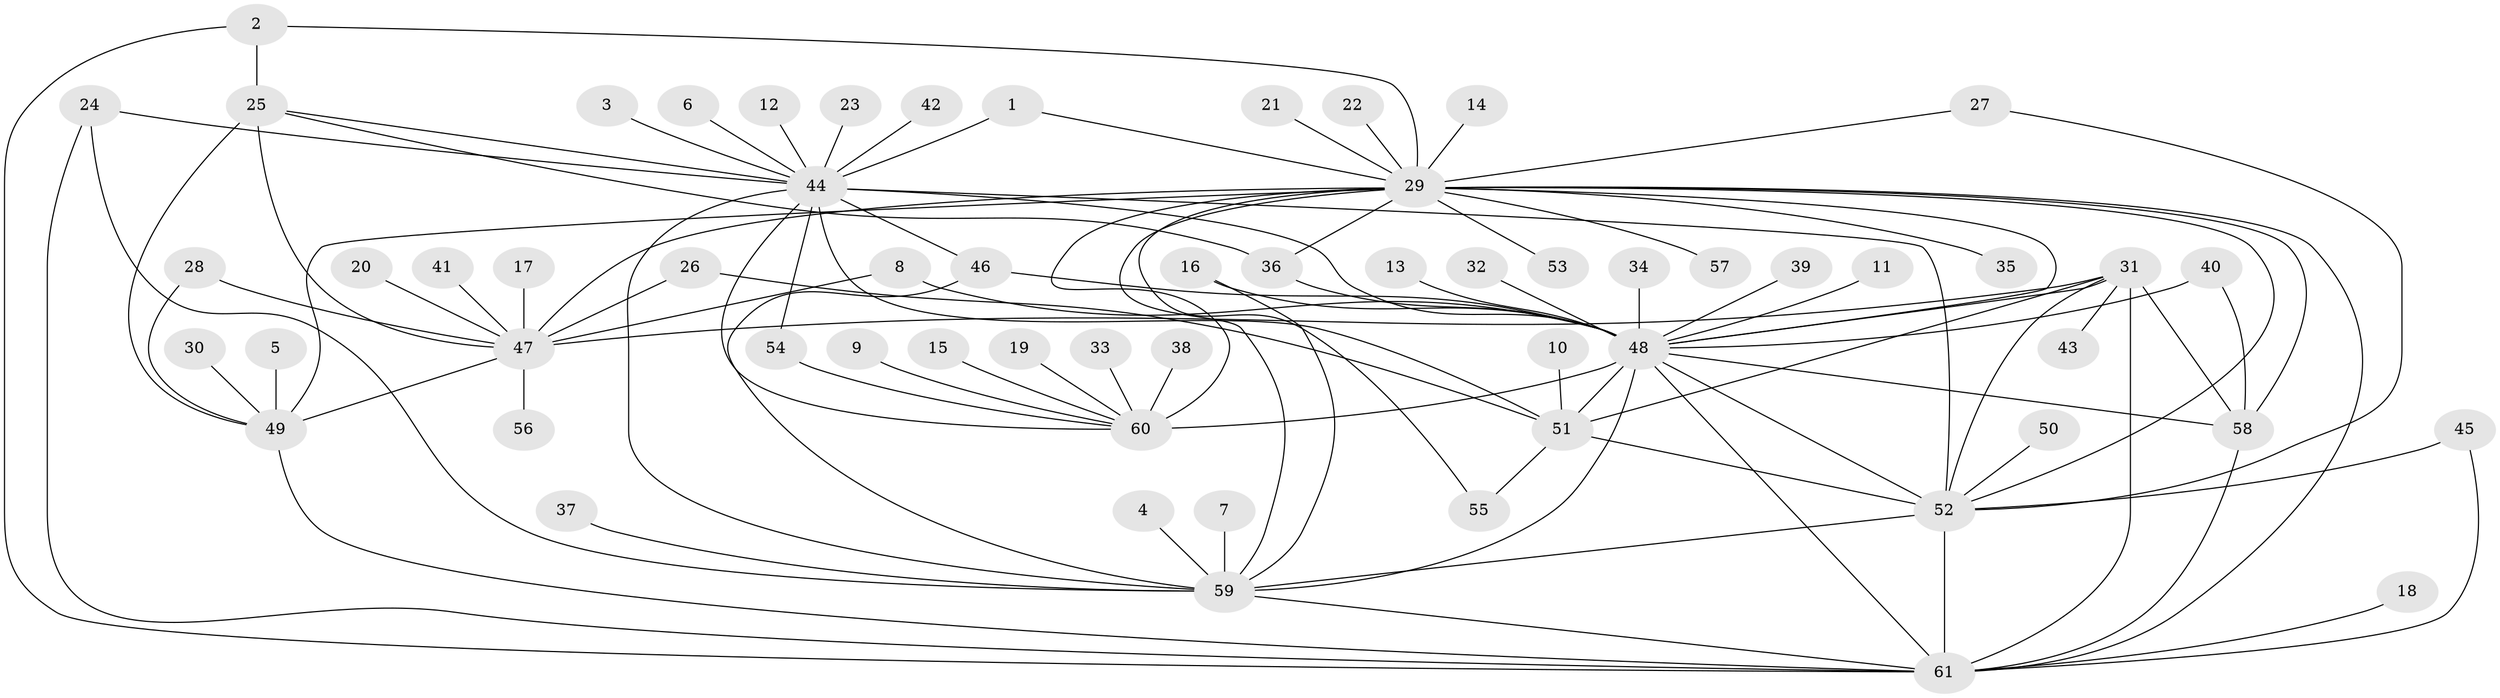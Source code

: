 // original degree distribution, {17: 0.008264462809917356, 3: 0.1652892561983471, 23: 0.008264462809917356, 13: 0.008264462809917356, 5: 0.049586776859504134, 10: 0.008264462809917356, 1: 0.4380165289256198, 4: 0.04132231404958678, 25: 0.008264462809917356, 12: 0.008264462809917356, 8: 0.01652892561983471, 2: 0.19834710743801653, 9: 0.008264462809917356, 7: 0.008264462809917356, 11: 0.008264462809917356, 6: 0.01652892561983471}
// Generated by graph-tools (version 1.1) at 2025/49/03/09/25 03:49:46]
// undirected, 61 vertices, 101 edges
graph export_dot {
graph [start="1"]
  node [color=gray90,style=filled];
  1;
  2;
  3;
  4;
  5;
  6;
  7;
  8;
  9;
  10;
  11;
  12;
  13;
  14;
  15;
  16;
  17;
  18;
  19;
  20;
  21;
  22;
  23;
  24;
  25;
  26;
  27;
  28;
  29;
  30;
  31;
  32;
  33;
  34;
  35;
  36;
  37;
  38;
  39;
  40;
  41;
  42;
  43;
  44;
  45;
  46;
  47;
  48;
  49;
  50;
  51;
  52;
  53;
  54;
  55;
  56;
  57;
  58;
  59;
  60;
  61;
  1 -- 29 [weight=1.0];
  1 -- 44 [weight=2.0];
  2 -- 25 [weight=1.0];
  2 -- 29 [weight=1.0];
  2 -- 61 [weight=1.0];
  3 -- 44 [weight=1.0];
  4 -- 59 [weight=1.0];
  5 -- 49 [weight=1.0];
  6 -- 44 [weight=1.0];
  7 -- 59 [weight=1.0];
  8 -- 47 [weight=1.0];
  8 -- 48 [weight=1.0];
  9 -- 60 [weight=1.0];
  10 -- 51 [weight=1.0];
  11 -- 48 [weight=2.0];
  12 -- 44 [weight=1.0];
  13 -- 48 [weight=1.0];
  14 -- 29 [weight=1.0];
  15 -- 60 [weight=1.0];
  16 -- 48 [weight=1.0];
  16 -- 59 [weight=1.0];
  17 -- 47 [weight=1.0];
  18 -- 61 [weight=1.0];
  19 -- 60 [weight=1.0];
  20 -- 47 [weight=1.0];
  21 -- 29 [weight=1.0];
  22 -- 29 [weight=1.0];
  23 -- 44 [weight=1.0];
  24 -- 44 [weight=1.0];
  24 -- 59 [weight=1.0];
  24 -- 61 [weight=1.0];
  25 -- 36 [weight=1.0];
  25 -- 44 [weight=1.0];
  25 -- 47 [weight=1.0];
  25 -- 49 [weight=2.0];
  26 -- 47 [weight=1.0];
  26 -- 51 [weight=1.0];
  27 -- 29 [weight=1.0];
  27 -- 52 [weight=1.0];
  28 -- 47 [weight=1.0];
  28 -- 49 [weight=1.0];
  29 -- 35 [weight=1.0];
  29 -- 36 [weight=1.0];
  29 -- 47 [weight=2.0];
  29 -- 48 [weight=3.0];
  29 -- 49 [weight=2.0];
  29 -- 52 [weight=1.0];
  29 -- 53 [weight=1.0];
  29 -- 55 [weight=1.0];
  29 -- 57 [weight=1.0];
  29 -- 58 [weight=1.0];
  29 -- 59 [weight=1.0];
  29 -- 60 [weight=1.0];
  29 -- 61 [weight=1.0];
  30 -- 49 [weight=1.0];
  31 -- 43 [weight=1.0];
  31 -- 47 [weight=1.0];
  31 -- 48 [weight=1.0];
  31 -- 51 [weight=1.0];
  31 -- 52 [weight=1.0];
  31 -- 58 [weight=1.0];
  31 -- 61 [weight=1.0];
  32 -- 48 [weight=1.0];
  33 -- 60 [weight=1.0];
  34 -- 48 [weight=1.0];
  36 -- 48 [weight=1.0];
  37 -- 59 [weight=1.0];
  38 -- 60 [weight=1.0];
  39 -- 48 [weight=1.0];
  40 -- 48 [weight=1.0];
  40 -- 58 [weight=1.0];
  41 -- 47 [weight=1.0];
  42 -- 44 [weight=1.0];
  44 -- 46 [weight=1.0];
  44 -- 48 [weight=1.0];
  44 -- 51 [weight=1.0];
  44 -- 52 [weight=1.0];
  44 -- 54 [weight=1.0];
  44 -- 59 [weight=1.0];
  44 -- 60 [weight=1.0];
  45 -- 52 [weight=1.0];
  45 -- 61 [weight=1.0];
  46 -- 48 [weight=1.0];
  46 -- 59 [weight=1.0];
  47 -- 49 [weight=1.0];
  47 -- 56 [weight=1.0];
  48 -- 51 [weight=2.0];
  48 -- 52 [weight=3.0];
  48 -- 58 [weight=1.0];
  48 -- 59 [weight=1.0];
  48 -- 60 [weight=4.0];
  48 -- 61 [weight=1.0];
  49 -- 61 [weight=1.0];
  50 -- 52 [weight=1.0];
  51 -- 52 [weight=1.0];
  51 -- 55 [weight=1.0];
  52 -- 59 [weight=1.0];
  52 -- 61 [weight=1.0];
  54 -- 60 [weight=1.0];
  58 -- 61 [weight=1.0];
  59 -- 61 [weight=1.0];
}
